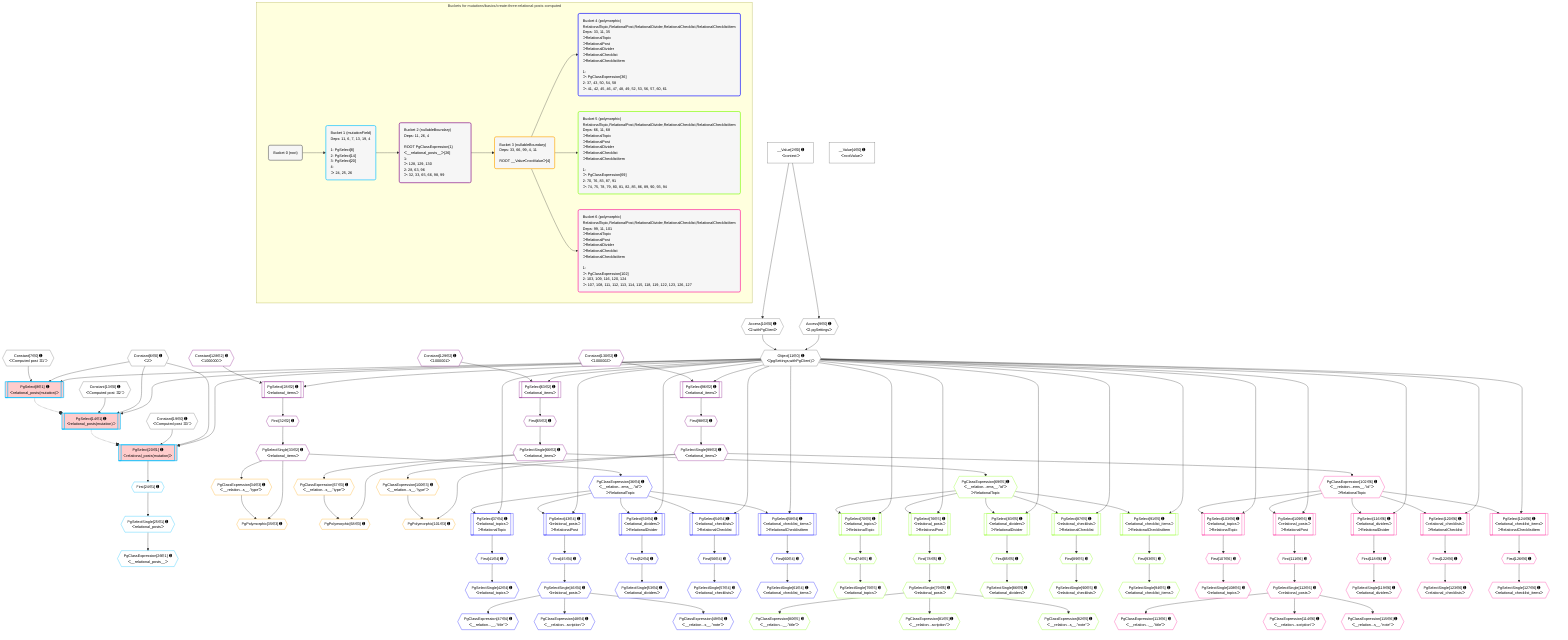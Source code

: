 %%{init: {'themeVariables': { 'fontSize': '12px'}}}%%
graph TD
    classDef path fill:#eee,stroke:#000,color:#000
    classDef plan fill:#fff,stroke-width:1px,color:#000
    classDef itemplan fill:#fff,stroke-width:2px,color:#000
    classDef unbatchedplan fill:#dff,stroke-width:1px,color:#000
    classDef sideeffectplan fill:#fcc,stroke-width:2px,color:#000
    classDef bucket fill:#f6f6f6,color:#000,stroke-width:2px,text-align:left


    %% plan dependencies
    Object11{{"Object[11∈0] ➊<br />ᐸ{pgSettings,withPgClient}ᐳ"}}:::plan
    Access9{{"Access[9∈0] ➊<br />ᐸ2.pgSettingsᐳ"}}:::plan
    Access10{{"Access[10∈0] ➊<br />ᐸ2.withPgClientᐳ"}}:::plan
    Access9 & Access10 --> Object11
    __Value2["__Value[2∈0] ➊<br />ᐸcontextᐳ"]:::plan
    __Value2 --> Access9
    __Value2 --> Access10
    __Value4["__Value[4∈0] ➊<br />ᐸrootValueᐳ"]:::plan
    Constant6{{"Constant[6∈0] ➊<br />ᐸ2ᐳ"}}:::plan
    Constant7{{"Constant[7∈0] ➊<br />ᐸ'Computed post ꖛ1'ᐳ"}}:::plan
    Constant13{{"Constant[13∈0] ➊<br />ᐸ'Computed post ꖛ2'ᐳ"}}:::plan
    Constant19{{"Constant[19∈0] ➊<br />ᐸ'Computed post ꖛ3'ᐳ"}}:::plan
    PgSelect8[["PgSelect[8∈1] ➊<br />ᐸrelational_posts(mutation)ᐳ"]]:::sideeffectplan
    Object11 & Constant6 & Constant7 --> PgSelect8
    PgSelect14[["PgSelect[14∈1] ➊<br />ᐸrelational_posts(mutation)ᐳ"]]:::sideeffectplan
    Object11 & Constant6 & Constant13 --> PgSelect14
    PgSelect20[["PgSelect[20∈1] ➊<br />ᐸrelational_posts(mutation)ᐳ"]]:::sideeffectplan
    Object11 & Constant6 & Constant19 --> PgSelect20
    First24{{"First[24∈1] ➊"}}:::plan
    PgSelect20 --> First24
    PgSelectSingle25{{"PgSelectSingle[25∈1] ➊<br />ᐸrelational_postsᐳ"}}:::plan
    First24 --> PgSelectSingle25
    PgClassExpression26{{"PgClassExpression[26∈1] ➊<br />ᐸ__relational_posts__ᐳ"}}:::plan
    PgSelectSingle25 --> PgClassExpression26
    PgSelect28[["PgSelect[28∈2] ➊<br />ᐸrelational_itemsᐳ"]]:::plan
    Constant128{{"Constant[128∈2] ➊<br />ᐸ1000000ᐳ"}}:::plan
    Object11 & Constant128 --> PgSelect28
    PgSelect63[["PgSelect[63∈2] ➊<br />ᐸrelational_itemsᐳ"]]:::plan
    Constant129{{"Constant[129∈2] ➊<br />ᐸ1000001ᐳ"}}:::plan
    Object11 & Constant129 --> PgSelect63
    PgSelect96[["PgSelect[96∈2] ➊<br />ᐸrelational_itemsᐳ"]]:::plan
    Constant130{{"Constant[130∈2] ➊<br />ᐸ1000002ᐳ"}}:::plan
    Object11 & Constant130 --> PgSelect96
    First32{{"First[32∈2] ➊"}}:::plan
    PgSelect28 --> First32
    PgSelectSingle33{{"PgSelectSingle[33∈2] ➊<br />ᐸrelational_itemsᐳ"}}:::plan
    First32 --> PgSelectSingle33
    First65{{"First[65∈2] ➊"}}:::plan
    PgSelect63 --> First65
    PgSelectSingle66{{"PgSelectSingle[66∈2] ➊<br />ᐸrelational_itemsᐳ"}}:::plan
    First65 --> PgSelectSingle66
    First98{{"First[98∈2] ➊"}}:::plan
    PgSelect96 --> First98
    PgSelectSingle99{{"PgSelectSingle[99∈2] ➊<br />ᐸrelational_itemsᐳ"}}:::plan
    First98 --> PgSelectSingle99
    PgPolymorphic35{{"PgPolymorphic[35∈3] ➊"}}:::plan
    PgClassExpression34{{"PgClassExpression[34∈3] ➊<br />ᐸ__relation...s__.”type”ᐳ"}}:::plan
    PgSelectSingle33 & PgClassExpression34 --> PgPolymorphic35
    PgPolymorphic68{{"PgPolymorphic[68∈3] ➊"}}:::plan
    PgClassExpression67{{"PgClassExpression[67∈3] ➊<br />ᐸ__relation...s__.”type”ᐳ"}}:::plan
    PgSelectSingle66 & PgClassExpression67 --> PgPolymorphic68
    PgPolymorphic101{{"PgPolymorphic[101∈3] ➊"}}:::plan
    PgClassExpression100{{"PgClassExpression[100∈3] ➊<br />ᐸ__relation...s__.”type”ᐳ"}}:::plan
    PgSelectSingle99 & PgClassExpression100 --> PgPolymorphic101
    PgSelectSingle33 --> PgClassExpression34
    PgSelectSingle66 --> PgClassExpression67
    PgSelectSingle99 --> PgClassExpression100
    PgSelect37[["PgSelect[37∈4] ➊<br />ᐸrelational_topicsᐳ<br />ᐳRelationalTopic"]]:::plan
    PgClassExpression36{{"PgClassExpression[36∈4] ➊<br />ᐸ__relation...ems__.”id”ᐳ<br />ᐳRelationalTopic"}}:::plan
    Object11 & PgClassExpression36 --> PgSelect37
    PgSelect43[["PgSelect[43∈4] ➊<br />ᐸrelational_postsᐳ<br />ᐳRelationalPost"]]:::plan
    Object11 & PgClassExpression36 --> PgSelect43
    PgSelect50[["PgSelect[50∈4] ➊<br />ᐸrelational_dividersᐳ<br />ᐳRelationalDivider"]]:::plan
    Object11 & PgClassExpression36 --> PgSelect50
    PgSelect54[["PgSelect[54∈4] ➊<br />ᐸrelational_checklistsᐳ<br />ᐳRelationalChecklist"]]:::plan
    Object11 & PgClassExpression36 --> PgSelect54
    PgSelect58[["PgSelect[58∈4] ➊<br />ᐸrelational_checklist_itemsᐳ<br />ᐳRelationalChecklistItem"]]:::plan
    Object11 & PgClassExpression36 --> PgSelect58
    PgSelectSingle33 --> PgClassExpression36
    First41{{"First[41∈4] ➊"}}:::plan
    PgSelect37 --> First41
    PgSelectSingle42{{"PgSelectSingle[42∈4] ➊<br />ᐸrelational_topicsᐳ"}}:::plan
    First41 --> PgSelectSingle42
    First45{{"First[45∈4] ➊"}}:::plan
    PgSelect43 --> First45
    PgSelectSingle46{{"PgSelectSingle[46∈4] ➊<br />ᐸrelational_postsᐳ"}}:::plan
    First45 --> PgSelectSingle46
    PgClassExpression47{{"PgClassExpression[47∈4] ➊<br />ᐸ__relation...__.”title”ᐳ"}}:::plan
    PgSelectSingle46 --> PgClassExpression47
    PgClassExpression48{{"PgClassExpression[48∈4] ➊<br />ᐸ__relation...scription”ᐳ"}}:::plan
    PgSelectSingle46 --> PgClassExpression48
    PgClassExpression49{{"PgClassExpression[49∈4] ➊<br />ᐸ__relation...s__.”note”ᐳ"}}:::plan
    PgSelectSingle46 --> PgClassExpression49
    First52{{"First[52∈4] ➊"}}:::plan
    PgSelect50 --> First52
    PgSelectSingle53{{"PgSelectSingle[53∈4] ➊<br />ᐸrelational_dividersᐳ"}}:::plan
    First52 --> PgSelectSingle53
    First56{{"First[56∈4] ➊"}}:::plan
    PgSelect54 --> First56
    PgSelectSingle57{{"PgSelectSingle[57∈4] ➊<br />ᐸrelational_checklistsᐳ"}}:::plan
    First56 --> PgSelectSingle57
    First60{{"First[60∈4] ➊"}}:::plan
    PgSelect58 --> First60
    PgSelectSingle61{{"PgSelectSingle[61∈4] ➊<br />ᐸrelational_checklist_itemsᐳ"}}:::plan
    First60 --> PgSelectSingle61
    PgSelect70[["PgSelect[70∈5] ➊<br />ᐸrelational_topicsᐳ<br />ᐳRelationalTopic"]]:::plan
    PgClassExpression69{{"PgClassExpression[69∈5] ➊<br />ᐸ__relation...ems__.”id”ᐳ<br />ᐳRelationalTopic"}}:::plan
    Object11 & PgClassExpression69 --> PgSelect70
    PgSelect76[["PgSelect[76∈5] ➊<br />ᐸrelational_postsᐳ<br />ᐳRelationalPost"]]:::plan
    Object11 & PgClassExpression69 --> PgSelect76
    PgSelect83[["PgSelect[83∈5] ➊<br />ᐸrelational_dividersᐳ<br />ᐳRelationalDivider"]]:::plan
    Object11 & PgClassExpression69 --> PgSelect83
    PgSelect87[["PgSelect[87∈5] ➊<br />ᐸrelational_checklistsᐳ<br />ᐳRelationalChecklist"]]:::plan
    Object11 & PgClassExpression69 --> PgSelect87
    PgSelect91[["PgSelect[91∈5] ➊<br />ᐸrelational_checklist_itemsᐳ<br />ᐳRelationalChecklistItem"]]:::plan
    Object11 & PgClassExpression69 --> PgSelect91
    PgSelectSingle66 --> PgClassExpression69
    First74{{"First[74∈5] ➊"}}:::plan
    PgSelect70 --> First74
    PgSelectSingle75{{"PgSelectSingle[75∈5] ➊<br />ᐸrelational_topicsᐳ"}}:::plan
    First74 --> PgSelectSingle75
    First78{{"First[78∈5] ➊"}}:::plan
    PgSelect76 --> First78
    PgSelectSingle79{{"PgSelectSingle[79∈5] ➊<br />ᐸrelational_postsᐳ"}}:::plan
    First78 --> PgSelectSingle79
    PgClassExpression80{{"PgClassExpression[80∈5] ➊<br />ᐸ__relation...__.”title”ᐳ"}}:::plan
    PgSelectSingle79 --> PgClassExpression80
    PgClassExpression81{{"PgClassExpression[81∈5] ➊<br />ᐸ__relation...scription”ᐳ"}}:::plan
    PgSelectSingle79 --> PgClassExpression81
    PgClassExpression82{{"PgClassExpression[82∈5] ➊<br />ᐸ__relation...s__.”note”ᐳ"}}:::plan
    PgSelectSingle79 --> PgClassExpression82
    First85{{"First[85∈5] ➊"}}:::plan
    PgSelect83 --> First85
    PgSelectSingle86{{"PgSelectSingle[86∈5] ➊<br />ᐸrelational_dividersᐳ"}}:::plan
    First85 --> PgSelectSingle86
    First89{{"First[89∈5] ➊"}}:::plan
    PgSelect87 --> First89
    PgSelectSingle90{{"PgSelectSingle[90∈5] ➊<br />ᐸrelational_checklistsᐳ"}}:::plan
    First89 --> PgSelectSingle90
    First93{{"First[93∈5] ➊"}}:::plan
    PgSelect91 --> First93
    PgSelectSingle94{{"PgSelectSingle[94∈5] ➊<br />ᐸrelational_checklist_itemsᐳ"}}:::plan
    First93 --> PgSelectSingle94
    PgSelect103[["PgSelect[103∈6] ➊<br />ᐸrelational_topicsᐳ<br />ᐳRelationalTopic"]]:::plan
    PgClassExpression102{{"PgClassExpression[102∈6] ➊<br />ᐸ__relation...ems__.”id”ᐳ<br />ᐳRelationalTopic"}}:::plan
    Object11 & PgClassExpression102 --> PgSelect103
    PgSelect109[["PgSelect[109∈6] ➊<br />ᐸrelational_postsᐳ<br />ᐳRelationalPost"]]:::plan
    Object11 & PgClassExpression102 --> PgSelect109
    PgSelect116[["PgSelect[116∈6] ➊<br />ᐸrelational_dividersᐳ<br />ᐳRelationalDivider"]]:::plan
    Object11 & PgClassExpression102 --> PgSelect116
    PgSelect120[["PgSelect[120∈6] ➊<br />ᐸrelational_checklistsᐳ<br />ᐳRelationalChecklist"]]:::plan
    Object11 & PgClassExpression102 --> PgSelect120
    PgSelect124[["PgSelect[124∈6] ➊<br />ᐸrelational_checklist_itemsᐳ<br />ᐳRelationalChecklistItem"]]:::plan
    Object11 & PgClassExpression102 --> PgSelect124
    PgSelectSingle99 --> PgClassExpression102
    First107{{"First[107∈6] ➊"}}:::plan
    PgSelect103 --> First107
    PgSelectSingle108{{"PgSelectSingle[108∈6] ➊<br />ᐸrelational_topicsᐳ"}}:::plan
    First107 --> PgSelectSingle108
    First111{{"First[111∈6] ➊"}}:::plan
    PgSelect109 --> First111
    PgSelectSingle112{{"PgSelectSingle[112∈6] ➊<br />ᐸrelational_postsᐳ"}}:::plan
    First111 --> PgSelectSingle112
    PgClassExpression113{{"PgClassExpression[113∈6] ➊<br />ᐸ__relation...__.”title”ᐳ"}}:::plan
    PgSelectSingle112 --> PgClassExpression113
    PgClassExpression114{{"PgClassExpression[114∈6] ➊<br />ᐸ__relation...scription”ᐳ"}}:::plan
    PgSelectSingle112 --> PgClassExpression114
    PgClassExpression115{{"PgClassExpression[115∈6] ➊<br />ᐸ__relation...s__.”note”ᐳ"}}:::plan
    PgSelectSingle112 --> PgClassExpression115
    First118{{"First[118∈6] ➊"}}:::plan
    PgSelect116 --> First118
    PgSelectSingle119{{"PgSelectSingle[119∈6] ➊<br />ᐸrelational_dividersᐳ"}}:::plan
    First118 --> PgSelectSingle119
    First122{{"First[122∈6] ➊"}}:::plan
    PgSelect120 --> First122
    PgSelectSingle123{{"PgSelectSingle[123∈6] ➊<br />ᐸrelational_checklistsᐳ"}}:::plan
    First122 --> PgSelectSingle123
    First126{{"First[126∈6] ➊"}}:::plan
    PgSelect124 --> First126
    PgSelectSingle127{{"PgSelectSingle[127∈6] ➊<br />ᐸrelational_checklist_itemsᐳ"}}:::plan
    First126 --> PgSelectSingle127

    %% define steps

    %% implicit side effects
    PgSelect8 -.-o PgSelect14
    PgSelect14 -.-o PgSelect20

    subgraph "Buckets for mutations/basics/create-three-relational-posts-computed"
    Bucket0("Bucket 0 (root)"):::bucket
    classDef bucket0 stroke:#696969
    class Bucket0,__Value2,__Value4,Constant6,Constant7,Access9,Access10,Object11,Constant13,Constant19 bucket0
    Bucket1("Bucket 1 (mutationField)<br />Deps: 11, 6, 7, 13, 19, 4<br /><br />1: PgSelect[8]<br />2: PgSelect[14]<br />3: PgSelect[20]<br />4: <br />ᐳ: 24, 25, 26"):::bucket
    classDef bucket1 stroke:#00bfff
    class Bucket1,PgSelect8,PgSelect14,PgSelect20,First24,PgSelectSingle25,PgClassExpression26 bucket1
    Bucket2("Bucket 2 (nullableBoundary)<br />Deps: 11, 26, 4<br /><br />ROOT PgClassExpression{1}ᐸ__relational_posts__ᐳ[26]<br />1: <br />ᐳ: 128, 129, 130<br />2: 28, 63, 96<br />ᐳ: 32, 33, 65, 66, 98, 99"):::bucket
    classDef bucket2 stroke:#7f007f
    class Bucket2,PgSelect28,First32,PgSelectSingle33,PgSelect63,First65,PgSelectSingle66,PgSelect96,First98,PgSelectSingle99,Constant128,Constant129,Constant130 bucket2
    Bucket3("Bucket 3 (nullableBoundary)<br />Deps: 33, 66, 99, 4, 11<br /><br />ROOT __ValueᐸrootValueᐳ[4]"):::bucket
    classDef bucket3 stroke:#ffa500
    class Bucket3,PgClassExpression34,PgPolymorphic35,PgClassExpression67,PgPolymorphic68,PgClassExpression100,PgPolymorphic101 bucket3
    Bucket4("Bucket 4 (polymorphic)<br />RelationalTopic,RelationalPost,RelationalDivider,RelationalChecklist,RelationalChecklistItem<br />Deps: 33, 11, 35<br />ᐳRelationalTopic<br />ᐳRelationalPost<br />ᐳRelationalDivider<br />ᐳRelationalChecklist<br />ᐳRelationalChecklistItem<br /><br />1: <br />ᐳ: PgClassExpression[36]<br />2: 37, 43, 50, 54, 58<br />ᐳ: 41, 42, 45, 46, 47, 48, 49, 52, 53, 56, 57, 60, 61"):::bucket
    classDef bucket4 stroke:#0000ff
    class Bucket4,PgClassExpression36,PgSelect37,First41,PgSelectSingle42,PgSelect43,First45,PgSelectSingle46,PgClassExpression47,PgClassExpression48,PgClassExpression49,PgSelect50,First52,PgSelectSingle53,PgSelect54,First56,PgSelectSingle57,PgSelect58,First60,PgSelectSingle61 bucket4
    Bucket5("Bucket 5 (polymorphic)<br />RelationalTopic,RelationalPost,RelationalDivider,RelationalChecklist,RelationalChecklistItem<br />Deps: 66, 11, 68<br />ᐳRelationalTopic<br />ᐳRelationalPost<br />ᐳRelationalDivider<br />ᐳRelationalChecklist<br />ᐳRelationalChecklistItem<br /><br />1: <br />ᐳ: PgClassExpression[69]<br />2: 70, 76, 83, 87, 91<br />ᐳ: 74, 75, 78, 79, 80, 81, 82, 85, 86, 89, 90, 93, 94"):::bucket
    classDef bucket5 stroke:#7fff00
    class Bucket5,PgClassExpression69,PgSelect70,First74,PgSelectSingle75,PgSelect76,First78,PgSelectSingle79,PgClassExpression80,PgClassExpression81,PgClassExpression82,PgSelect83,First85,PgSelectSingle86,PgSelect87,First89,PgSelectSingle90,PgSelect91,First93,PgSelectSingle94 bucket5
    Bucket6("Bucket 6 (polymorphic)<br />RelationalTopic,RelationalPost,RelationalDivider,RelationalChecklist,RelationalChecklistItem<br />Deps: 99, 11, 101<br />ᐳRelationalTopic<br />ᐳRelationalPost<br />ᐳRelationalDivider<br />ᐳRelationalChecklist<br />ᐳRelationalChecklistItem<br /><br />1: <br />ᐳ: PgClassExpression[102]<br />2: 103, 109, 116, 120, 124<br />ᐳ: 107, 108, 111, 112, 113, 114, 115, 118, 119, 122, 123, 126, 127"):::bucket
    classDef bucket6 stroke:#ff1493
    class Bucket6,PgClassExpression102,PgSelect103,First107,PgSelectSingle108,PgSelect109,First111,PgSelectSingle112,PgClassExpression113,PgClassExpression114,PgClassExpression115,PgSelect116,First118,PgSelectSingle119,PgSelect120,First122,PgSelectSingle123,PgSelect124,First126,PgSelectSingle127 bucket6
    Bucket0 --> Bucket1
    Bucket1 --> Bucket2
    Bucket2 --> Bucket3
    Bucket3 --> Bucket4 & Bucket5 & Bucket6
    end